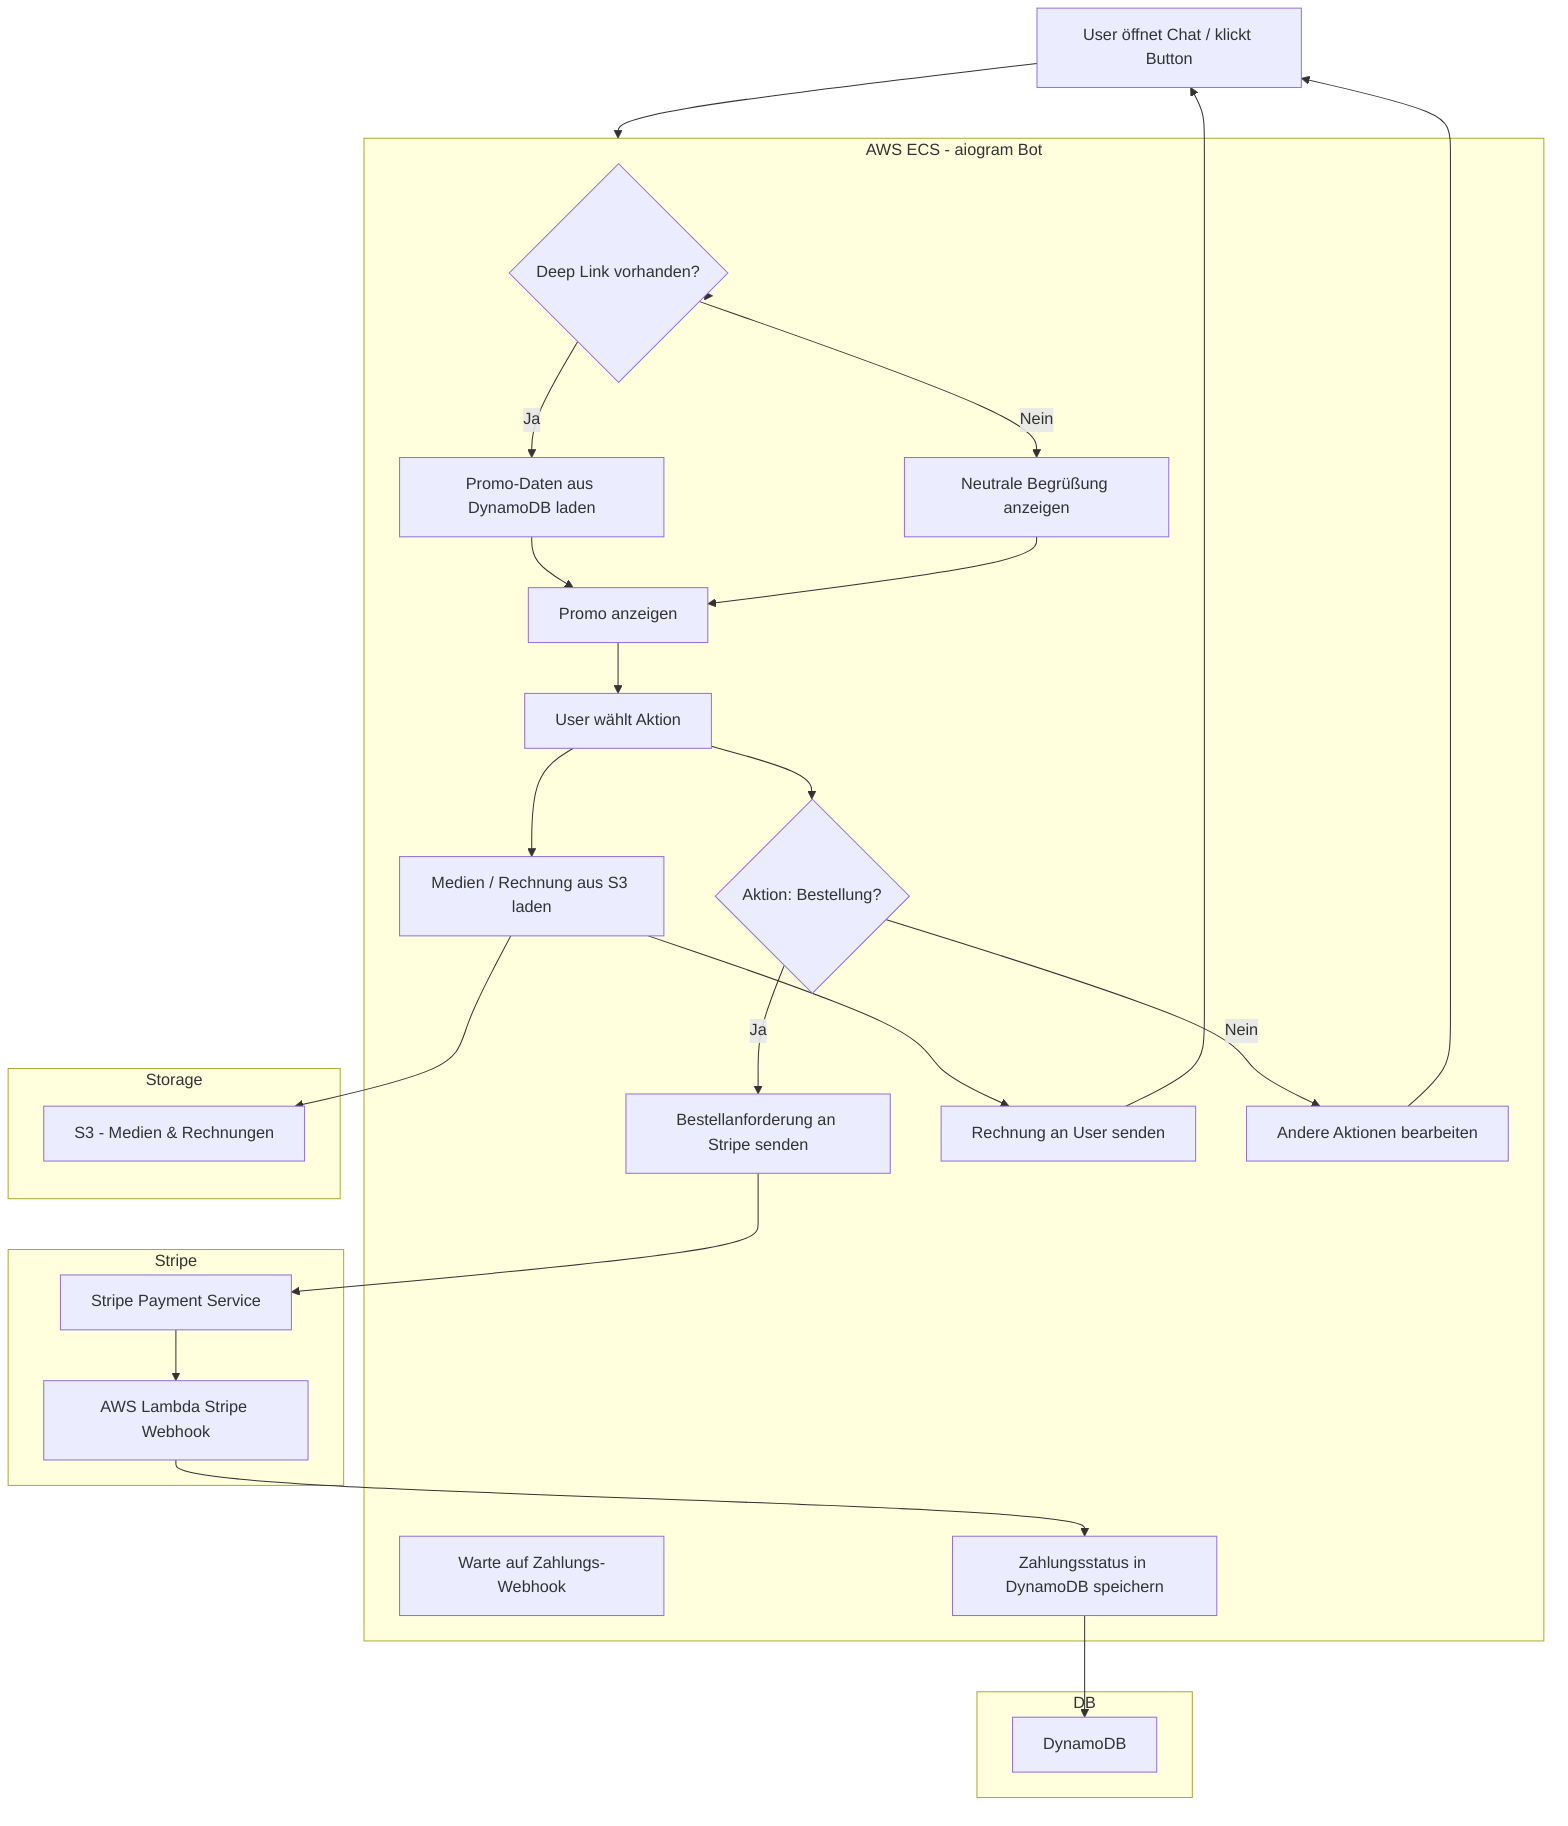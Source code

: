 flowchart TD
    U[User öffnet Chat / klickt Button]

    subgraph ECS[AWS ECS - aiogram Bot]
        A1{Deep Link vorhanden?}
        A2[Promo-Daten aus DynamoDB laden]
        A3[Neutrale Begrüßung anzeigen]
        A4[Promo anzeigen]
        A5[User wählt Aktion]
        A6{Aktion: Bestellung?}
        A7[Bestellanforderung an Stripe senden]
        A8[Warte auf Zahlungs-Webhook]
        A9[Zahlungsstatus in DynamoDB speichern]
        A10[Medien / Rechnung aus S3 laden]
        A11[Rechnung an User senden]
        A12[Andere Aktionen bearbeiten]
    end

    subgraph Stripe
        SH[Stripe Payment Service]
        LH[AWS Lambda Stripe Webhook]
    end

    subgraph DB
        D[DynamoDB]
    end

    subgraph Storage
        S3[S3 - Medien & Rechnungen]
    end

    %% Ablauf
    U --> ECS
    ECS --> A1
    A1 -- Ja --> A2
    A1 -- Nein --> A3

    A2 --> A4
    A3 --> A4

    A4 --> A5
    A5 --> A6

    A6 -- Ja --> A7
    A6 -- Nein --> A12

    A7 --> SH
    SH --> LH
    LH --> A9
    A9 --> D
    A5 --> A10
    A10 --> S3
    A10 --> A11
    A11 --> U

    A12 --> U